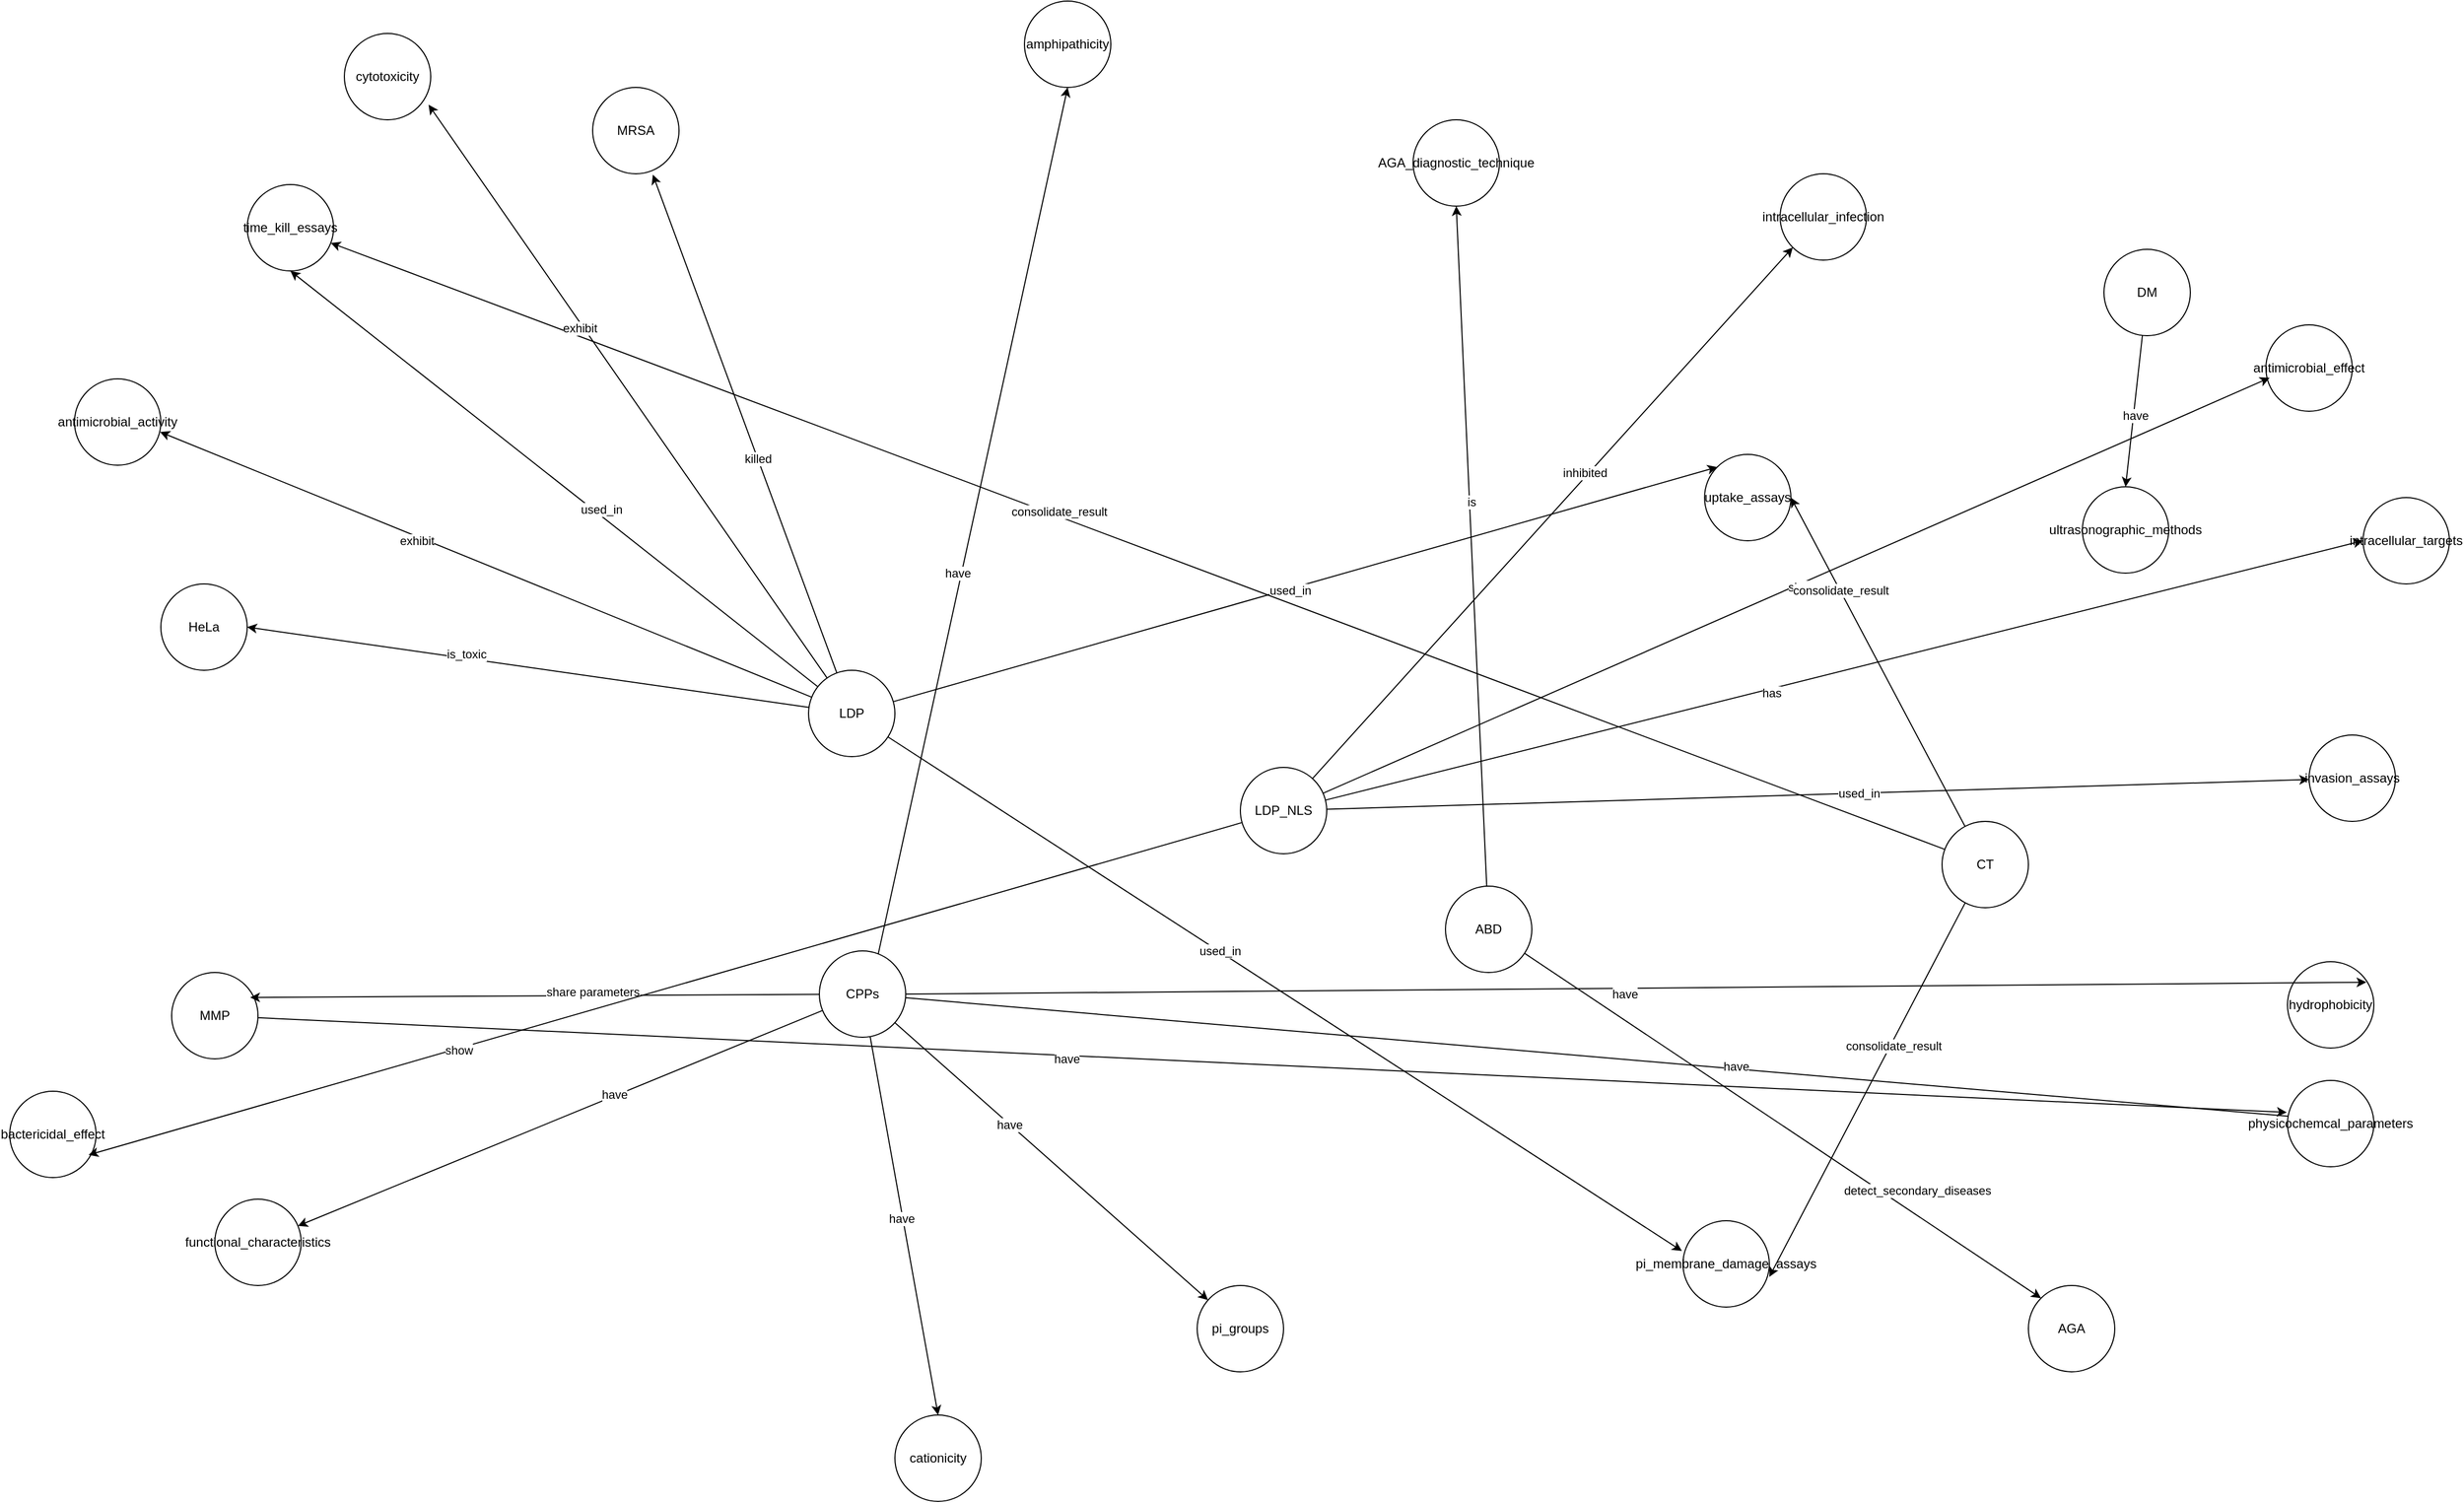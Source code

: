 <mxfile version="23.1.5" type="device">
  <diagram name="Page-1" id="0qfsfuwLN6Fh9Gl1wbUz">
    <mxGraphModel dx="4175" dy="2839" grid="1" gridSize="10" guides="1" tooltips="1" connect="1" arrows="1" fold="1" page="1" pageScale="1" pageWidth="827" pageHeight="1169" math="0" shadow="0">
      <root>
        <mxCell id="0" />
        <mxCell id="1" parent="0" />
        <mxCell id="j1aIARyBiCwZn5OkIz2f-1" value="MMP" style="ellipse;whiteSpace=wrap;html=1;" vertex="1" parent="1">
          <mxGeometry x="-510" y="760" width="80" height="80" as="geometry" />
        </mxCell>
        <mxCell id="j1aIARyBiCwZn5OkIz2f-46" style="rounded=0;orthogonalLoop=1;jettySize=auto;html=1;entryX=1;entryY=0.5;entryDx=0;entryDy=0;" edge="1" parent="1" source="j1aIARyBiCwZn5OkIz2f-2" target="j1aIARyBiCwZn5OkIz2f-38">
          <mxGeometry relative="1" as="geometry" />
        </mxCell>
        <mxCell id="j1aIARyBiCwZn5OkIz2f-47" value="have" style="edgeLabel;html=1;align=center;verticalAlign=middle;resizable=0;points=[];" vertex="1" connectable="0" parent="j1aIARyBiCwZn5OkIz2f-46">
          <mxGeometry x="0.13" y="3" relative="1" as="geometry">
            <mxPoint as="offset" />
          </mxGeometry>
        </mxCell>
        <mxCell id="j1aIARyBiCwZn5OkIz2f-48" style="rounded=0;orthogonalLoop=1;jettySize=auto;html=1;exitX=0.675;exitY=0.068;exitDx=0;exitDy=0;entryX=0.5;entryY=1;entryDx=0;entryDy=0;exitPerimeter=0;" edge="1" parent="1" source="j1aIARyBiCwZn5OkIz2f-2" target="j1aIARyBiCwZn5OkIz2f-37">
          <mxGeometry relative="1" as="geometry" />
        </mxCell>
        <mxCell id="j1aIARyBiCwZn5OkIz2f-56" value="have" style="edgeLabel;html=1;align=center;verticalAlign=middle;resizable=0;points=[];" vertex="1" connectable="0" parent="j1aIARyBiCwZn5OkIz2f-48">
          <mxGeometry x="-0.119" y="5" relative="1" as="geometry">
            <mxPoint x="1" as="offset" />
          </mxGeometry>
        </mxCell>
        <mxCell id="j1aIARyBiCwZn5OkIz2f-53" style="edgeStyle=none;rounded=0;orthogonalLoop=1;jettySize=auto;html=1;" edge="1" parent="1" source="j1aIARyBiCwZn5OkIz2f-2" target="j1aIARyBiCwZn5OkIz2f-34">
          <mxGeometry relative="1" as="geometry" />
        </mxCell>
        <mxCell id="j1aIARyBiCwZn5OkIz2f-54" value="have" style="edgeLabel;html=1;align=center;verticalAlign=middle;resizable=0;points=[];" vertex="1" connectable="0" parent="j1aIARyBiCwZn5OkIz2f-53">
          <mxGeometry x="-0.267" relative="1" as="geometry">
            <mxPoint x="-1" as="offset" />
          </mxGeometry>
        </mxCell>
        <mxCell id="j1aIARyBiCwZn5OkIz2f-59" style="edgeStyle=none;rounded=0;orthogonalLoop=1;jettySize=auto;html=1;" edge="1" parent="1" source="j1aIARyBiCwZn5OkIz2f-2" target="j1aIARyBiCwZn5OkIz2f-32">
          <mxGeometry relative="1" as="geometry" />
        </mxCell>
        <mxCell id="j1aIARyBiCwZn5OkIz2f-60" value="have" style="edgeLabel;html=1;align=center;verticalAlign=middle;resizable=0;points=[];" vertex="1" connectable="0" parent="j1aIARyBiCwZn5OkIz2f-59">
          <mxGeometry x="-0.207" y="-2" relative="1" as="geometry">
            <mxPoint as="offset" />
          </mxGeometry>
        </mxCell>
        <mxCell id="j1aIARyBiCwZn5OkIz2f-2" value="CPPs" style="ellipse;whiteSpace=wrap;html=1;" vertex="1" parent="1">
          <mxGeometry x="90" y="740" width="80" height="80" as="geometry" />
        </mxCell>
        <mxCell id="j1aIARyBiCwZn5OkIz2f-17" value="ultrasonographic_methods" style="ellipse;whiteSpace=wrap;html=1;" vertex="1" parent="1">
          <mxGeometry x="1260" y="310" width="80" height="80" as="geometry" />
        </mxCell>
        <mxCell id="j1aIARyBiCwZn5OkIz2f-18" value="AGA" style="ellipse;whiteSpace=wrap;html=1;" vertex="1" parent="1">
          <mxGeometry x="1210" y="1050" width="80" height="80" as="geometry" />
        </mxCell>
        <mxCell id="j1aIARyBiCwZn5OkIz2f-19" value="AGA_diagnostic_technique" style="ellipse;whiteSpace=wrap;html=1;" vertex="1" parent="1">
          <mxGeometry x="640" y="-30" width="80" height="80" as="geometry" />
        </mxCell>
        <mxCell id="j1aIARyBiCwZn5OkIz2f-20" value="antimicrobial_effect" style="ellipse;whiteSpace=wrap;html=1;" vertex="1" parent="1">
          <mxGeometry x="1430" y="160" width="80" height="80" as="geometry" />
        </mxCell>
        <mxCell id="j1aIARyBiCwZn5OkIz2f-21" value="bactericidal_effect" style="ellipse;whiteSpace=wrap;html=1;" vertex="1" parent="1">
          <mxGeometry x="-660" y="870" width="80" height="80" as="geometry" />
        </mxCell>
        <mxCell id="j1aIARyBiCwZn5OkIz2f-22" value="invasion_assays" style="ellipse;whiteSpace=wrap;html=1;" vertex="1" parent="1">
          <mxGeometry x="1470" y="540" width="80" height="80" as="geometry" />
        </mxCell>
        <mxCell id="j1aIARyBiCwZn5OkIz2f-23" value="intracellular_targets" style="ellipse;whiteSpace=wrap;html=1;" vertex="1" parent="1">
          <mxGeometry x="1520" y="320" width="80" height="80" as="geometry" />
        </mxCell>
        <mxCell id="j1aIARyBiCwZn5OkIz2f-24" value="intracellular_infection" style="ellipse;whiteSpace=wrap;html=1;" vertex="1" parent="1">
          <mxGeometry x="980" y="20" width="80" height="80" as="geometry" />
        </mxCell>
        <mxCell id="j1aIARyBiCwZn5OkIz2f-25" value="HeLa" style="ellipse;whiteSpace=wrap;html=1;" vertex="1" parent="1">
          <mxGeometry x="-520" y="400" width="80" height="80" as="geometry" />
        </mxCell>
        <mxCell id="j1aIARyBiCwZn5OkIz2f-26" value="cytotoxicity" style="ellipse;whiteSpace=wrap;html=1;" vertex="1" parent="1">
          <mxGeometry x="-350" y="-110" width="80" height="80" as="geometry" />
        </mxCell>
        <mxCell id="j1aIARyBiCwZn5OkIz2f-27" value="antimicrobial_activity" style="ellipse;whiteSpace=wrap;html=1;" vertex="1" parent="1">
          <mxGeometry x="-600" y="210" width="80" height="80" as="geometry" />
        </mxCell>
        <mxCell id="j1aIARyBiCwZn5OkIz2f-28" value="MRSA" style="ellipse;whiteSpace=wrap;html=1;" vertex="1" parent="1">
          <mxGeometry x="-120" y="-60" width="80" height="80" as="geometry" />
        </mxCell>
        <mxCell id="j1aIARyBiCwZn5OkIz2f-29" value="pi_membrane_damage_assays" style="ellipse;whiteSpace=wrap;html=1;" vertex="1" parent="1">
          <mxGeometry x="890" y="990" width="80" height="80" as="geometry" />
        </mxCell>
        <mxCell id="j1aIARyBiCwZn5OkIz2f-30" value="time_kill_essays" style="ellipse;whiteSpace=wrap;html=1;" vertex="1" parent="1">
          <mxGeometry x="-440" y="30" width="80" height="80" as="geometry" />
        </mxCell>
        <mxCell id="j1aIARyBiCwZn5OkIz2f-31" value="uptake_assays" style="ellipse;whiteSpace=wrap;html=1;" vertex="1" parent="1">
          <mxGeometry x="910" y="280" width="80" height="80" as="geometry" />
        </mxCell>
        <mxCell id="j1aIARyBiCwZn5OkIz2f-32" value="functional_characteristics" style="ellipse;whiteSpace=wrap;html=1;" vertex="1" parent="1">
          <mxGeometry x="-470" y="970" width="80" height="80" as="geometry" />
        </mxCell>
        <mxCell id="j1aIARyBiCwZn5OkIz2f-34" value="pi_groups" style="ellipse;whiteSpace=wrap;html=1;" vertex="1" parent="1">
          <mxGeometry x="440" y="1050" width="80" height="80" as="geometry" />
        </mxCell>
        <mxCell id="j1aIARyBiCwZn5OkIz2f-35" value="cationicity" style="ellipse;whiteSpace=wrap;html=1;" vertex="1" parent="1">
          <mxGeometry x="160" y="1170" width="80" height="80" as="geometry" />
        </mxCell>
        <mxCell id="j1aIARyBiCwZn5OkIz2f-36" value="hydrophobicity" style="ellipse;whiteSpace=wrap;html=1;" vertex="1" parent="1">
          <mxGeometry x="1450" y="750" width="80" height="80" as="geometry" />
        </mxCell>
        <mxCell id="j1aIARyBiCwZn5OkIz2f-37" value="amphipathicity" style="ellipse;whiteSpace=wrap;html=1;" vertex="1" parent="1">
          <mxGeometry x="280" y="-140" width="80" height="80" as="geometry" />
        </mxCell>
        <mxCell id="j1aIARyBiCwZn5OkIz2f-38" value="physicochemcal_parameters" style="ellipse;whiteSpace=wrap;html=1;" vertex="1" parent="1">
          <mxGeometry x="1450" y="860" width="80" height="80" as="geometry" />
        </mxCell>
        <mxCell id="j1aIARyBiCwZn5OkIz2f-67" style="edgeStyle=none;rounded=0;orthogonalLoop=1;jettySize=auto;html=1;entryX=0.697;entryY=1.01;entryDx=0;entryDy=0;entryPerimeter=0;" edge="1" parent="1" source="j1aIARyBiCwZn5OkIz2f-39" target="j1aIARyBiCwZn5OkIz2f-28">
          <mxGeometry relative="1" as="geometry" />
        </mxCell>
        <mxCell id="j1aIARyBiCwZn5OkIz2f-68" value="killed" style="edgeLabel;html=1;align=center;verticalAlign=middle;resizable=0;points=[];" vertex="1" connectable="0" parent="j1aIARyBiCwZn5OkIz2f-67">
          <mxGeometry x="-0.141" relative="1" as="geometry">
            <mxPoint as="offset" />
          </mxGeometry>
        </mxCell>
        <mxCell id="j1aIARyBiCwZn5OkIz2f-73" style="edgeStyle=none;rounded=0;orthogonalLoop=1;jettySize=auto;html=1;entryX=0;entryY=0;entryDx=0;entryDy=0;" edge="1" parent="1" source="j1aIARyBiCwZn5OkIz2f-39" target="j1aIARyBiCwZn5OkIz2f-31">
          <mxGeometry relative="1" as="geometry" />
        </mxCell>
        <mxCell id="j1aIARyBiCwZn5OkIz2f-74" value="used_in" style="edgeLabel;html=1;align=center;verticalAlign=middle;resizable=0;points=[];" vertex="1" connectable="0" parent="j1aIARyBiCwZn5OkIz2f-73">
          <mxGeometry x="-0.038" y="-1" relative="1" as="geometry">
            <mxPoint as="offset" />
          </mxGeometry>
        </mxCell>
        <mxCell id="j1aIARyBiCwZn5OkIz2f-75" style="edgeStyle=none;rounded=0;orthogonalLoop=1;jettySize=auto;html=1;entryX=0.991;entryY=0.615;entryDx=0;entryDy=0;entryPerimeter=0;" edge="1" parent="1" source="j1aIARyBiCwZn5OkIz2f-39" target="j1aIARyBiCwZn5OkIz2f-27">
          <mxGeometry relative="1" as="geometry" />
        </mxCell>
        <mxCell id="j1aIARyBiCwZn5OkIz2f-76" value="exhibit" style="edgeLabel;html=1;align=center;verticalAlign=middle;resizable=0;points=[];" vertex="1" connectable="0" parent="j1aIARyBiCwZn5OkIz2f-75">
          <mxGeometry x="0.21" y="3" relative="1" as="geometry">
            <mxPoint y="1" as="offset" />
          </mxGeometry>
        </mxCell>
        <mxCell id="j1aIARyBiCwZn5OkIz2f-39" value="LDP" style="ellipse;whiteSpace=wrap;html=1;" vertex="1" parent="1">
          <mxGeometry x="80" y="480" width="80" height="80" as="geometry" />
        </mxCell>
        <mxCell id="j1aIARyBiCwZn5OkIz2f-95" style="edgeStyle=none;rounded=0;orthogonalLoop=1;jettySize=auto;html=1;entryX=0.5;entryY=0;entryDx=0;entryDy=0;" edge="1" parent="1" source="j1aIARyBiCwZn5OkIz2f-40" target="j1aIARyBiCwZn5OkIz2f-17">
          <mxGeometry relative="1" as="geometry" />
        </mxCell>
        <mxCell id="j1aIARyBiCwZn5OkIz2f-96" value="have" style="edgeLabel;html=1;align=center;verticalAlign=middle;resizable=0;points=[];" vertex="1" connectable="0" parent="j1aIARyBiCwZn5OkIz2f-95">
          <mxGeometry x="0.07" y="2" relative="1" as="geometry">
            <mxPoint y="-1" as="offset" />
          </mxGeometry>
        </mxCell>
        <mxCell id="j1aIARyBiCwZn5OkIz2f-40" value="DM" style="ellipse;whiteSpace=wrap;html=1;" vertex="1" parent="1">
          <mxGeometry x="1280" y="90" width="80" height="80" as="geometry" />
        </mxCell>
        <mxCell id="j1aIARyBiCwZn5OkIz2f-41" value="ABD" style="ellipse;whiteSpace=wrap;html=1;" vertex="1" parent="1">
          <mxGeometry x="670" y="680" width="80" height="80" as="geometry" />
        </mxCell>
        <mxCell id="j1aIARyBiCwZn5OkIz2f-81" style="edgeStyle=none;rounded=0;orthogonalLoop=1;jettySize=auto;html=1;entryX=0;entryY=1;entryDx=0;entryDy=0;" edge="1" parent="1" source="j1aIARyBiCwZn5OkIz2f-42" target="j1aIARyBiCwZn5OkIz2f-24">
          <mxGeometry relative="1" as="geometry" />
        </mxCell>
        <mxCell id="j1aIARyBiCwZn5OkIz2f-82" value="inhibited" style="edgeLabel;html=1;align=center;verticalAlign=middle;resizable=0;points=[];" vertex="1" connectable="0" parent="j1aIARyBiCwZn5OkIz2f-81">
          <mxGeometry x="0.144" y="3" relative="1" as="geometry">
            <mxPoint as="offset" />
          </mxGeometry>
        </mxCell>
        <mxCell id="j1aIARyBiCwZn5OkIz2f-85" style="edgeStyle=none;rounded=0;orthogonalLoop=1;jettySize=auto;html=1;" edge="1" parent="1" source="j1aIARyBiCwZn5OkIz2f-42" target="j1aIARyBiCwZn5OkIz2f-22">
          <mxGeometry relative="1" as="geometry" />
        </mxCell>
        <mxCell id="j1aIARyBiCwZn5OkIz2f-86" value="used_in" style="edgeLabel;html=1;align=center;verticalAlign=middle;resizable=0;points=[];" vertex="1" connectable="0" parent="j1aIARyBiCwZn5OkIz2f-85">
          <mxGeometry x="0.082" relative="1" as="geometry">
            <mxPoint as="offset" />
          </mxGeometry>
        </mxCell>
        <mxCell id="j1aIARyBiCwZn5OkIz2f-89" style="edgeStyle=none;rounded=0;orthogonalLoop=1;jettySize=auto;html=1;entryX=0.043;entryY=0.613;entryDx=0;entryDy=0;entryPerimeter=0;" edge="1" parent="1" source="j1aIARyBiCwZn5OkIz2f-42" target="j1aIARyBiCwZn5OkIz2f-20">
          <mxGeometry relative="1" as="geometry" />
        </mxCell>
        <mxCell id="j1aIARyBiCwZn5OkIz2f-90" value="show" style="edgeLabel;html=1;align=center;verticalAlign=middle;resizable=0;points=[];" vertex="1" connectable="0" parent="j1aIARyBiCwZn5OkIz2f-89">
          <mxGeometry x="0.009" y="-3" relative="1" as="geometry">
            <mxPoint as="offset" />
          </mxGeometry>
        </mxCell>
        <mxCell id="j1aIARyBiCwZn5OkIz2f-42" value="LDP_NLS" style="ellipse;whiteSpace=wrap;html=1;" vertex="1" parent="1">
          <mxGeometry x="480" y="570" width="80" height="80" as="geometry" />
        </mxCell>
        <mxCell id="j1aIARyBiCwZn5OkIz2f-61" style="edgeStyle=none;rounded=0;orthogonalLoop=1;jettySize=auto;html=1;entryX=1;entryY=0.5;entryDx=0;entryDy=0;" edge="1" parent="1" source="j1aIARyBiCwZn5OkIz2f-43" target="j1aIARyBiCwZn5OkIz2f-31">
          <mxGeometry relative="1" as="geometry" />
        </mxCell>
        <mxCell id="j1aIARyBiCwZn5OkIz2f-62" value="consolidate_result" style="edgeLabel;html=1;align=center;verticalAlign=middle;resizable=0;points=[];" vertex="1" connectable="0" parent="j1aIARyBiCwZn5OkIz2f-61">
          <mxGeometry x="0.436" relative="1" as="geometry">
            <mxPoint as="offset" />
          </mxGeometry>
        </mxCell>
        <mxCell id="j1aIARyBiCwZn5OkIz2f-63" style="edgeStyle=none;rounded=0;orthogonalLoop=1;jettySize=auto;html=1;" edge="1" parent="1" source="j1aIARyBiCwZn5OkIz2f-43" target="j1aIARyBiCwZn5OkIz2f-30">
          <mxGeometry relative="1" as="geometry" />
        </mxCell>
        <mxCell id="j1aIARyBiCwZn5OkIz2f-64" value="consolidate_result" style="edgeLabel;html=1;align=center;verticalAlign=middle;resizable=0;points=[];" vertex="1" connectable="0" parent="j1aIARyBiCwZn5OkIz2f-63">
          <mxGeometry x="0.1" y="-5" relative="1" as="geometry">
            <mxPoint y="1" as="offset" />
          </mxGeometry>
        </mxCell>
        <mxCell id="j1aIARyBiCwZn5OkIz2f-43" value="CT" style="ellipse;whiteSpace=wrap;html=1;" vertex="1" parent="1">
          <mxGeometry x="1130" y="620" width="80" height="80" as="geometry" />
        </mxCell>
        <mxCell id="j1aIARyBiCwZn5OkIz2f-44" style="rounded=0;orthogonalLoop=1;jettySize=auto;html=1;entryX=-0.009;entryY=0.37;entryDx=0;entryDy=0;entryPerimeter=0;" edge="1" parent="1" source="j1aIARyBiCwZn5OkIz2f-1" target="j1aIARyBiCwZn5OkIz2f-38">
          <mxGeometry relative="1" as="geometry" />
        </mxCell>
        <mxCell id="j1aIARyBiCwZn5OkIz2f-45" value="have" style="edgeLabel;html=1;align=center;verticalAlign=middle;resizable=0;points=[];" vertex="1" connectable="0" parent="j1aIARyBiCwZn5OkIz2f-44">
          <mxGeometry x="-0.203" y="-3" relative="1" as="geometry">
            <mxPoint as="offset" />
          </mxGeometry>
        </mxCell>
        <mxCell id="j1aIARyBiCwZn5OkIz2f-50" style="edgeStyle=none;rounded=0;orthogonalLoop=1;jettySize=auto;html=1;exitX=1;exitY=0.5;exitDx=0;exitDy=0;entryX=0.913;entryY=0.238;entryDx=0;entryDy=0;entryPerimeter=0;" edge="1" parent="1" source="j1aIARyBiCwZn5OkIz2f-2" target="j1aIARyBiCwZn5OkIz2f-36">
          <mxGeometry relative="1" as="geometry" />
        </mxCell>
        <mxCell id="j1aIARyBiCwZn5OkIz2f-55" value="have" style="edgeLabel;html=1;align=center;verticalAlign=middle;resizable=0;points=[];" vertex="1" connectable="0" parent="j1aIARyBiCwZn5OkIz2f-50">
          <mxGeometry x="-0.016" y="-5" relative="1" as="geometry">
            <mxPoint as="offset" />
          </mxGeometry>
        </mxCell>
        <mxCell id="j1aIARyBiCwZn5OkIz2f-51" style="edgeStyle=none;rounded=0;orthogonalLoop=1;jettySize=auto;html=1;entryX=0.5;entryY=0;entryDx=0;entryDy=0;" edge="1" parent="1" source="j1aIARyBiCwZn5OkIz2f-2" target="j1aIARyBiCwZn5OkIz2f-35">
          <mxGeometry relative="1" as="geometry">
            <Array as="points" />
          </mxGeometry>
        </mxCell>
        <mxCell id="j1aIARyBiCwZn5OkIz2f-52" value="have" style="edgeLabel;html=1;align=center;verticalAlign=middle;resizable=0;points=[];" vertex="1" connectable="0" parent="j1aIARyBiCwZn5OkIz2f-51">
          <mxGeometry x="-0.044" y="-1" relative="1" as="geometry">
            <mxPoint as="offset" />
          </mxGeometry>
        </mxCell>
        <mxCell id="j1aIARyBiCwZn5OkIz2f-57" style="edgeStyle=none;rounded=0;orthogonalLoop=1;jettySize=auto;html=1;entryX=0.91;entryY=0.289;entryDx=0;entryDy=0;entryPerimeter=0;" edge="1" parent="1" source="j1aIARyBiCwZn5OkIz2f-2" target="j1aIARyBiCwZn5OkIz2f-1">
          <mxGeometry relative="1" as="geometry" />
        </mxCell>
        <mxCell id="j1aIARyBiCwZn5OkIz2f-58" value="share parameters" style="edgeLabel;html=1;align=center;verticalAlign=middle;resizable=0;points=[];" vertex="1" connectable="0" parent="j1aIARyBiCwZn5OkIz2f-57">
          <mxGeometry x="-0.203" y="-4" relative="1" as="geometry">
            <mxPoint as="offset" />
          </mxGeometry>
        </mxCell>
        <mxCell id="j1aIARyBiCwZn5OkIz2f-65" style="edgeStyle=none;rounded=0;orthogonalLoop=1;jettySize=auto;html=1;entryX=1;entryY=0.65;entryDx=0;entryDy=0;entryPerimeter=0;" edge="1" parent="1" source="j1aIARyBiCwZn5OkIz2f-43" target="j1aIARyBiCwZn5OkIz2f-29">
          <mxGeometry relative="1" as="geometry" />
        </mxCell>
        <mxCell id="j1aIARyBiCwZn5OkIz2f-66" value="consolidate_result" style="edgeLabel;html=1;align=center;verticalAlign=middle;resizable=0;points=[];" vertex="1" connectable="0" parent="j1aIARyBiCwZn5OkIz2f-65">
          <mxGeometry x="-0.241" y="2" relative="1" as="geometry">
            <mxPoint as="offset" />
          </mxGeometry>
        </mxCell>
        <mxCell id="j1aIARyBiCwZn5OkIz2f-69" style="edgeStyle=none;rounded=0;orthogonalLoop=1;jettySize=auto;html=1;entryX=0.5;entryY=1;entryDx=0;entryDy=0;" edge="1" parent="1" source="j1aIARyBiCwZn5OkIz2f-39" target="j1aIARyBiCwZn5OkIz2f-30">
          <mxGeometry relative="1" as="geometry" />
        </mxCell>
        <mxCell id="j1aIARyBiCwZn5OkIz2f-70" value="used_in" style="edgeLabel;html=1;align=center;verticalAlign=middle;resizable=0;points=[];" vertex="1" connectable="0" parent="j1aIARyBiCwZn5OkIz2f-69">
          <mxGeometry x="-0.168" y="-4" relative="1" as="geometry">
            <mxPoint y="-1" as="offset" />
          </mxGeometry>
        </mxCell>
        <mxCell id="j1aIARyBiCwZn5OkIz2f-71" style="edgeStyle=none;rounded=0;orthogonalLoop=1;jettySize=auto;html=1;entryX=-0.012;entryY=0.35;entryDx=0;entryDy=0;entryPerimeter=0;" edge="1" parent="1" source="j1aIARyBiCwZn5OkIz2f-39" target="j1aIARyBiCwZn5OkIz2f-29">
          <mxGeometry relative="1" as="geometry" />
        </mxCell>
        <mxCell id="j1aIARyBiCwZn5OkIz2f-72" value="used_in" style="edgeLabel;html=1;align=center;verticalAlign=middle;resizable=0;points=[];" vertex="1" connectable="0" parent="j1aIARyBiCwZn5OkIz2f-71">
          <mxGeometry x="-0.011" y="-3" relative="1" as="geometry">
            <mxPoint x="-55" y="-40" as="offset" />
          </mxGeometry>
        </mxCell>
        <mxCell id="j1aIARyBiCwZn5OkIz2f-77" style="edgeStyle=none;rounded=0;orthogonalLoop=1;jettySize=auto;html=1;entryX=0.975;entryY=0.825;entryDx=0;entryDy=0;entryPerimeter=0;" edge="1" parent="1" source="j1aIARyBiCwZn5OkIz2f-39" target="j1aIARyBiCwZn5OkIz2f-26">
          <mxGeometry relative="1" as="geometry" />
        </mxCell>
        <mxCell id="j1aIARyBiCwZn5OkIz2f-78" value="exhibit" style="edgeLabel;html=1;align=center;verticalAlign=middle;resizable=0;points=[];" vertex="1" connectable="0" parent="j1aIARyBiCwZn5OkIz2f-77">
          <mxGeometry x="0.227" y="3" relative="1" as="geometry">
            <mxPoint as="offset" />
          </mxGeometry>
        </mxCell>
        <mxCell id="j1aIARyBiCwZn5OkIz2f-79" style="edgeStyle=none;rounded=0;orthogonalLoop=1;jettySize=auto;html=1;entryX=1;entryY=0.5;entryDx=0;entryDy=0;" edge="1" parent="1" source="j1aIARyBiCwZn5OkIz2f-39" target="j1aIARyBiCwZn5OkIz2f-25">
          <mxGeometry relative="1" as="geometry" />
        </mxCell>
        <mxCell id="j1aIARyBiCwZn5OkIz2f-80" value="is_toxic" style="edgeLabel;html=1;align=center;verticalAlign=middle;resizable=0;points=[];" vertex="1" connectable="0" parent="j1aIARyBiCwZn5OkIz2f-79">
          <mxGeometry x="0.224" y="-5" relative="1" as="geometry">
            <mxPoint y="1" as="offset" />
          </mxGeometry>
        </mxCell>
        <mxCell id="j1aIARyBiCwZn5OkIz2f-83" style="edgeStyle=none;rounded=0;orthogonalLoop=1;jettySize=auto;html=1;entryX=0;entryY=0.5;entryDx=0;entryDy=0;" edge="1" parent="1" source="j1aIARyBiCwZn5OkIz2f-42" target="j1aIARyBiCwZn5OkIz2f-23">
          <mxGeometry relative="1" as="geometry" />
        </mxCell>
        <mxCell id="j1aIARyBiCwZn5OkIz2f-84" value="has" style="edgeLabel;html=1;align=center;verticalAlign=middle;resizable=0;points=[];" vertex="1" connectable="0" parent="j1aIARyBiCwZn5OkIz2f-83">
          <mxGeometry x="-0.143" y="-4" relative="1" as="geometry">
            <mxPoint as="offset" />
          </mxGeometry>
        </mxCell>
        <mxCell id="j1aIARyBiCwZn5OkIz2f-87" style="edgeStyle=none;rounded=0;orthogonalLoop=1;jettySize=auto;html=1;entryX=0.913;entryY=0.738;entryDx=0;entryDy=0;entryPerimeter=0;" edge="1" parent="1" source="j1aIARyBiCwZn5OkIz2f-42" target="j1aIARyBiCwZn5OkIz2f-21">
          <mxGeometry relative="1" as="geometry" />
        </mxCell>
        <mxCell id="j1aIARyBiCwZn5OkIz2f-88" value="show" style="edgeLabel;html=1;align=center;verticalAlign=middle;resizable=0;points=[];" vertex="1" connectable="0" parent="j1aIARyBiCwZn5OkIz2f-87">
          <mxGeometry x="0.36" y="1" relative="1" as="geometry">
            <mxPoint as="offset" />
          </mxGeometry>
        </mxCell>
        <mxCell id="j1aIARyBiCwZn5OkIz2f-91" style="edgeStyle=none;rounded=0;orthogonalLoop=1;jettySize=auto;html=1;entryX=0.5;entryY=1;entryDx=0;entryDy=0;" edge="1" parent="1" source="j1aIARyBiCwZn5OkIz2f-41" target="j1aIARyBiCwZn5OkIz2f-19">
          <mxGeometry relative="1" as="geometry" />
        </mxCell>
        <mxCell id="j1aIARyBiCwZn5OkIz2f-92" value="is" style="edgeLabel;html=1;align=center;verticalAlign=middle;resizable=0;points=[];" vertex="1" connectable="0" parent="j1aIARyBiCwZn5OkIz2f-91">
          <mxGeometry x="0.132" y="-2" relative="1" as="geometry">
            <mxPoint as="offset" />
          </mxGeometry>
        </mxCell>
        <mxCell id="j1aIARyBiCwZn5OkIz2f-93" style="edgeStyle=none;rounded=0;orthogonalLoop=1;jettySize=auto;html=1;entryX=0;entryY=0;entryDx=0;entryDy=0;" edge="1" parent="1" source="j1aIARyBiCwZn5OkIz2f-41" target="j1aIARyBiCwZn5OkIz2f-18">
          <mxGeometry relative="1" as="geometry" />
        </mxCell>
        <mxCell id="j1aIARyBiCwZn5OkIz2f-94" value="detect_secondary_diseases" style="edgeLabel;html=1;align=center;verticalAlign=middle;resizable=0;points=[];" vertex="1" connectable="0" parent="j1aIARyBiCwZn5OkIz2f-93">
          <mxGeometry x="0.372" y="-6" relative="1" as="geometry">
            <mxPoint x="39" y="-5" as="offset" />
          </mxGeometry>
        </mxCell>
      </root>
    </mxGraphModel>
  </diagram>
</mxfile>
